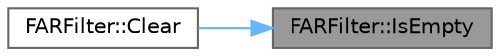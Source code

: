 digraph "FARFilter::IsEmpty"
{
 // INTERACTIVE_SVG=YES
 // LATEX_PDF_SIZE
  bgcolor="transparent";
  edge [fontname=Helvetica,fontsize=10,labelfontname=Helvetica,labelfontsize=10];
  node [fontname=Helvetica,fontsize=10,shape=box,height=0.2,width=0.4];
  rankdir="RL";
  Node1 [id="Node000001",label="FARFilter::IsEmpty",height=0.2,width=0.4,color="gray40", fillcolor="grey60", style="filled", fontcolor="black",tooltip="Returns true if this filter has no entries."];
  Node1 -> Node2 [id="edge1_Node000001_Node000002",dir="back",color="steelblue1",style="solid",tooltip=" "];
  Node2 [id="Node000002",label="FARFilter::Clear",height=0.2,width=0.4,color="grey40", fillcolor="white", style="filled",URL="$d1/d79/structFARFilter.html#a3f015c02e7325976143601bea4a03fee",tooltip="Clears this filter of all entries."];
}
